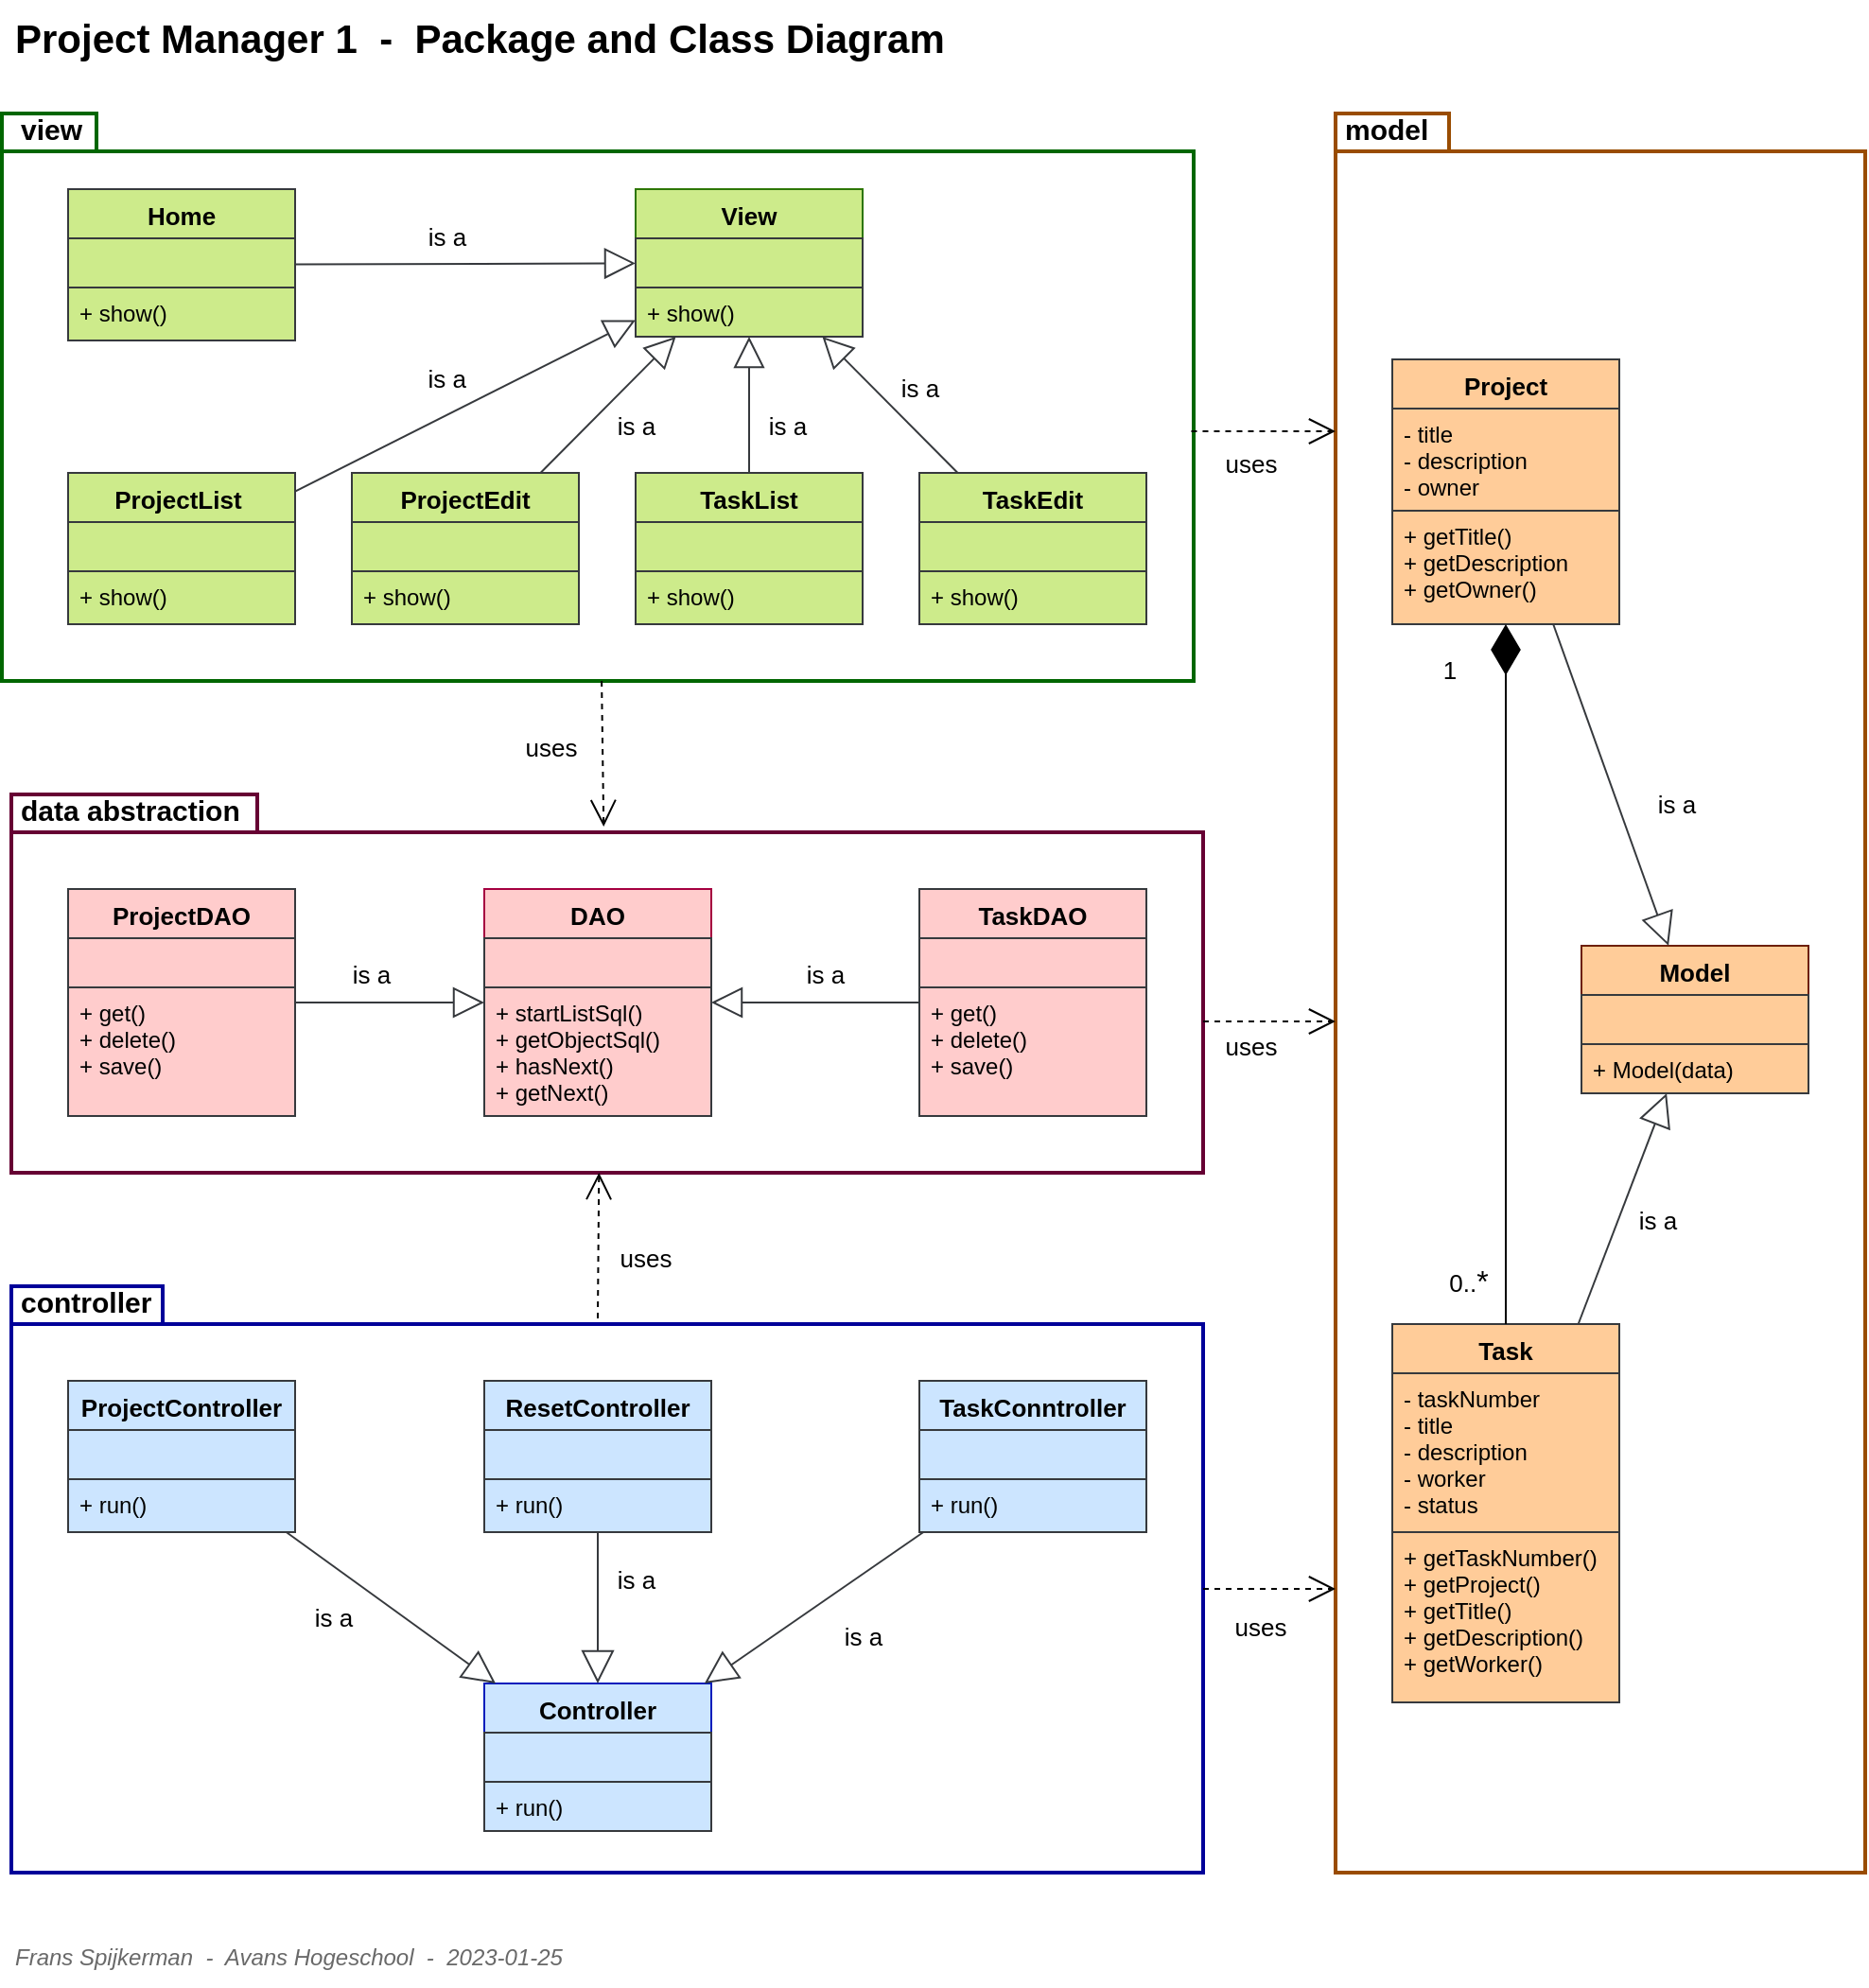 <mxfile version="20.8.10" type="device"><diagram id="C5RBs43oDa-KdzZeNtuy" name="Page-1"><mxGraphModel dx="2538" dy="3720" grid="1" gridSize="10" guides="1" tooltips="1" connect="1" arrows="1" fold="1" page="1" pageScale="1" pageWidth="1120" pageHeight="1450" math="0" shadow="0"><root><mxCell id="WIyWlLk6GJQsqaUBKTNV-0"/><mxCell id="WIyWlLk6GJQsqaUBKTNV-1" parent="WIyWlLk6GJQsqaUBKTNV-0"/><mxCell id="bZ6SmDlan108wGOM-JAQ-6" value="" style="shape=folder;fontStyle=1;spacingTop=10;tabWidth=60;tabHeight=20;tabPosition=left;html=1;strokeWidth=2;strokeColor=#994C00;" parent="WIyWlLk6GJQsqaUBKTNV-1" vertex="1"><mxGeometry x="-350" y="-2820" width="280" height="930" as="geometry"/></mxCell><mxCell id="bZ6SmDlan108wGOM-JAQ-4" value="" style="shape=folder;fontStyle=1;spacingTop=10;tabWidth=80;tabHeight=20;tabPosition=left;html=1;strokeWidth=2;strokeColor=#000099;" parent="WIyWlLk6GJQsqaUBKTNV-1" vertex="1"><mxGeometry x="-1050" y="-2200" width="630" height="310" as="geometry"/></mxCell><mxCell id="bZ6SmDlan108wGOM-JAQ-2" value="package" style="shape=folder;fontStyle=1;spacingTop=10;tabWidth=130;tabHeight=20;tabPosition=left;html=1;strokeWidth=2;strokeColor=#660033;" parent="WIyWlLk6GJQsqaUBKTNV-1" vertex="1"><mxGeometry x="-1050" y="-2460" width="630" height="200" as="geometry"/></mxCell><mxCell id="bZ6SmDlan108wGOM-JAQ-1" value="" style="shape=folder;fontStyle=1;spacingTop=10;tabWidth=50;tabHeight=20;tabPosition=left;html=1;strokeWidth=2;strokeColor=#006600;" parent="WIyWlLk6GJQsqaUBKTNV-1" vertex="1"><mxGeometry x="-1055" y="-2820" width="630" height="300" as="geometry"/></mxCell><mxCell id="E7oqF2Y1Bg3r5n-uWhPA-0" value="View" style="swimlane;fontStyle=1;align=center;verticalAlign=top;childLayout=stackLayout;horizontal=1;startSize=26;horizontalStack=0;resizeParent=1;resizeLast=0;collapsible=1;marginBottom=0;rounded=0;shadow=0;strokeWidth=1;fillColor=#CDEB8B;strokeColor=#2D7600;fontSize=13;fontColor=#000000;" parent="WIyWlLk6GJQsqaUBKTNV-1" vertex="1"><mxGeometry x="-720" y="-2780" width="120" height="78" as="geometry"><mxRectangle x="230" y="140" width="160" height="26" as="alternateBounds"/></mxGeometry></mxCell><mxCell id="E7oqF2Y1Bg3r5n-uWhPA-1" value="" style="text;align=left;verticalAlign=top;spacingLeft=4;spacingRight=4;overflow=hidden;rotatable=0;points=[[0,0.5],[1,0.5]];portConstraint=eastwest;fillColor=#cdeb8b;strokeColor=#36393d;" parent="E7oqF2Y1Bg3r5n-uWhPA-0" vertex="1"><mxGeometry y="26" width="120" height="26" as="geometry"/></mxCell><mxCell id="E7oqF2Y1Bg3r5n-uWhPA-77" value="+ show()" style="text;align=left;verticalAlign=top;spacingLeft=4;spacingRight=4;overflow=hidden;rotatable=0;points=[[0,0.5],[1,0.5]];portConstraint=eastwest;fillColor=#cdeb8b;strokeColor=#36393d;" parent="E7oqF2Y1Bg3r5n-uWhPA-0" vertex="1"><mxGeometry y="52" width="120" height="26" as="geometry"/></mxCell><mxCell id="E7oqF2Y1Bg3r5n-uWhPA-3" value="" style="endArrow=block;endSize=14;endFill=0;shadow=0;strokeWidth=1;rounded=0;elbow=vertical;fillColor=#cdeb8b;strokeColor=#36393d;" parent="WIyWlLk6GJQsqaUBKTNV-1" source="E7oqF2Y1Bg3r5n-uWhPA-91" target="E7oqF2Y1Bg3r5n-uWhPA-0" edge="1"><mxGeometry width="160" relative="1" as="geometry"><mxPoint x="-870" y="-2590" as="sourcePoint"/><mxPoint x="-970" y="-2679" as="targetPoint"/></mxGeometry></mxCell><mxCell id="E7oqF2Y1Bg3r5n-uWhPA-19" value="is a" style="endArrow=block;endSize=14;endFill=0;shadow=0;strokeWidth=1;rounded=0;elbow=vertical;fillColor=#cdeb8b;strokeColor=#36393d;fontSize=13;" parent="WIyWlLk6GJQsqaUBKTNV-1" source="E7oqF2Y1Bg3r5n-uWhPA-85" target="E7oqF2Y1Bg3r5n-uWhPA-0" edge="1"><mxGeometry x="-0.024" y="17" width="160" relative="1" as="geometry"><mxPoint x="-980" y="-2280" as="sourcePoint"/><mxPoint x="-1110" y="-2420" as="targetPoint"/><mxPoint y="-1" as="offset"/></mxGeometry></mxCell><mxCell id="E7oqF2Y1Bg3r5n-uWhPA-20" value="" style="endArrow=block;endSize=14;endFill=0;shadow=0;strokeWidth=1;rounded=0;elbow=vertical;fillColor=#cdeb8b;strokeColor=#36393d;" parent="WIyWlLk6GJQsqaUBKTNV-1" source="E7oqF2Y1Bg3r5n-uWhPA-82" target="E7oqF2Y1Bg3r5n-uWhPA-0" edge="1"><mxGeometry width="160" relative="1" as="geometry"><mxPoint x="-840" y="-2320" as="sourcePoint"/><mxPoint x="-970" y="-2460" as="targetPoint"/></mxGeometry></mxCell><mxCell id="E7oqF2Y1Bg3r5n-uWhPA-21" value="" style="endArrow=block;endSize=14;endFill=0;shadow=0;strokeWidth=1;rounded=0;elbow=vertical;fillColor=#cdeb8b;strokeColor=#36393d;" parent="WIyWlLk6GJQsqaUBKTNV-1" source="E7oqF2Y1Bg3r5n-uWhPA-94" target="E7oqF2Y1Bg3r5n-uWhPA-0" edge="1"><mxGeometry width="160" relative="1" as="geometry"><mxPoint x="-620" y="-2310" as="sourcePoint"/><mxPoint x="-750" y="-2450" as="targetPoint"/></mxGeometry></mxCell><mxCell id="E7oqF2Y1Bg3r5n-uWhPA-22" value="" style="endArrow=block;endSize=14;endFill=0;shadow=0;strokeWidth=1;rounded=0;elbow=vertical;fillColor=#cdeb8b;strokeColor=#36393d;" parent="WIyWlLk6GJQsqaUBKTNV-1" source="E7oqF2Y1Bg3r5n-uWhPA-97" target="E7oqF2Y1Bg3r5n-uWhPA-0" edge="1"><mxGeometry width="160" relative="1" as="geometry"><mxPoint x="-510" y="-2720" as="sourcePoint"/><mxPoint x="-640" y="-2860" as="targetPoint"/></mxGeometry></mxCell><mxCell id="E7oqF2Y1Bg3r5n-uWhPA-82" value="Home" style="swimlane;fontStyle=1;align=center;verticalAlign=top;childLayout=stackLayout;horizontal=1;startSize=26;horizontalStack=0;resizeParent=1;resizeLast=0;collapsible=1;marginBottom=0;rounded=0;shadow=0;strokeWidth=1;fillColor=#cdeb8b;strokeColor=#36393d;fontSize=13;" parent="WIyWlLk6GJQsqaUBKTNV-1" vertex="1"><mxGeometry x="-1020" y="-2780" width="120" height="80" as="geometry"><mxRectangle x="230" y="140" width="160" height="26" as="alternateBounds"/></mxGeometry></mxCell><mxCell id="E7oqF2Y1Bg3r5n-uWhPA-83" value=" " style="text;align=left;verticalAlign=top;spacingLeft=4;spacingRight=4;overflow=hidden;rotatable=0;points=[[0,0.5],[1,0.5]];portConstraint=eastwest;fillColor=#cdeb8b;strokeColor=#36393d;" parent="E7oqF2Y1Bg3r5n-uWhPA-82" vertex="1"><mxGeometry y="26" width="120" height="26" as="geometry"/></mxCell><mxCell id="E7oqF2Y1Bg3r5n-uWhPA-84" value="+ show()" style="text;align=left;verticalAlign=top;spacingLeft=4;spacingRight=4;overflow=hidden;rotatable=0;points=[[0,0.5],[1,0.5]];portConstraint=eastwest;fillColor=#cdeb8b;strokeColor=#36393d;" parent="E7oqF2Y1Bg3r5n-uWhPA-82" vertex="1"><mxGeometry y="52" width="120" height="28" as="geometry"/></mxCell><mxCell id="E7oqF2Y1Bg3r5n-uWhPA-85" value="ProjectList " style="swimlane;fontStyle=1;align=center;verticalAlign=top;childLayout=stackLayout;horizontal=1;startSize=26;horizontalStack=0;resizeParent=1;resizeLast=0;collapsible=1;marginBottom=0;rounded=0;shadow=0;strokeWidth=1;fillColor=#cdeb8b;strokeColor=#36393d;fontSize=13;" parent="WIyWlLk6GJQsqaUBKTNV-1" vertex="1"><mxGeometry x="-1020" y="-2630" width="120" height="80" as="geometry"><mxRectangle x="230" y="140" width="160" height="26" as="alternateBounds"/></mxGeometry></mxCell><mxCell id="E7oqF2Y1Bg3r5n-uWhPA-86" value=" " style="text;align=left;verticalAlign=top;spacingLeft=4;spacingRight=4;overflow=hidden;rotatable=0;points=[[0,0.5],[1,0.5]];portConstraint=eastwest;fillColor=#cdeb8b;strokeColor=#36393d;" parent="E7oqF2Y1Bg3r5n-uWhPA-85" vertex="1"><mxGeometry y="26" width="120" height="26" as="geometry"/></mxCell><mxCell id="E7oqF2Y1Bg3r5n-uWhPA-87" value="+ show()" style="text;align=left;verticalAlign=top;spacingLeft=4;spacingRight=4;overflow=hidden;rotatable=0;points=[[0,0.5],[1,0.5]];portConstraint=eastwest;fillColor=#cdeb8b;strokeColor=#36393d;" parent="E7oqF2Y1Bg3r5n-uWhPA-85" vertex="1"><mxGeometry y="52" width="120" height="28" as="geometry"/></mxCell><mxCell id="E7oqF2Y1Bg3r5n-uWhPA-91" value="ProjectEdit" style="swimlane;fontStyle=1;align=center;verticalAlign=top;childLayout=stackLayout;horizontal=1;startSize=26;horizontalStack=0;resizeParent=1;resizeLast=0;collapsible=1;marginBottom=0;rounded=0;shadow=0;strokeWidth=1;fillColor=#cdeb8b;strokeColor=#36393d;fontSize=13;" parent="WIyWlLk6GJQsqaUBKTNV-1" vertex="1"><mxGeometry x="-870" y="-2630" width="120" height="80" as="geometry"><mxRectangle x="230" y="140" width="160" height="26" as="alternateBounds"/></mxGeometry></mxCell><mxCell id="E7oqF2Y1Bg3r5n-uWhPA-92" value=" " style="text;align=left;verticalAlign=top;spacingLeft=4;spacingRight=4;overflow=hidden;rotatable=0;points=[[0,0.5],[1,0.5]];portConstraint=eastwest;fillColor=#cdeb8b;strokeColor=#36393d;" parent="E7oqF2Y1Bg3r5n-uWhPA-91" vertex="1"><mxGeometry y="26" width="120" height="26" as="geometry"/></mxCell><mxCell id="E7oqF2Y1Bg3r5n-uWhPA-93" value="+ show()" style="text;align=left;verticalAlign=top;spacingLeft=4;spacingRight=4;overflow=hidden;rotatable=0;points=[[0,0.5],[1,0.5]];portConstraint=eastwest;fillColor=#cdeb8b;strokeColor=#36393d;" parent="E7oqF2Y1Bg3r5n-uWhPA-91" vertex="1"><mxGeometry y="52" width="120" height="28" as="geometry"/></mxCell><mxCell id="E7oqF2Y1Bg3r5n-uWhPA-94" value="TaskList" style="swimlane;fontStyle=1;align=center;verticalAlign=top;childLayout=stackLayout;horizontal=1;startSize=26;horizontalStack=0;resizeParent=1;resizeLast=0;collapsible=1;marginBottom=0;rounded=0;shadow=0;strokeWidth=1;fillColor=#cdeb8b;strokeColor=#36393d;fontSize=13;" parent="WIyWlLk6GJQsqaUBKTNV-1" vertex="1"><mxGeometry x="-720" y="-2630" width="120" height="80" as="geometry"><mxRectangle x="230" y="140" width="160" height="26" as="alternateBounds"/></mxGeometry></mxCell><mxCell id="E7oqF2Y1Bg3r5n-uWhPA-95" value=" " style="text;align=left;verticalAlign=top;spacingLeft=4;spacingRight=4;overflow=hidden;rotatable=0;points=[[0,0.5],[1,0.5]];portConstraint=eastwest;fillColor=#cdeb8b;strokeColor=#36393d;" parent="E7oqF2Y1Bg3r5n-uWhPA-94" vertex="1"><mxGeometry y="26" width="120" height="26" as="geometry"/></mxCell><mxCell id="E7oqF2Y1Bg3r5n-uWhPA-96" value="+ show()" style="text;align=left;verticalAlign=top;spacingLeft=4;spacingRight=4;overflow=hidden;rotatable=0;points=[[0,0.5],[1,0.5]];portConstraint=eastwest;fillColor=#cdeb8b;strokeColor=#36393d;" parent="E7oqF2Y1Bg3r5n-uWhPA-94" vertex="1"><mxGeometry y="52" width="120" height="28" as="geometry"/></mxCell><mxCell id="E7oqF2Y1Bg3r5n-uWhPA-97" value="TaskEdit" style="swimlane;fontStyle=1;align=center;verticalAlign=top;childLayout=stackLayout;horizontal=1;startSize=26;horizontalStack=0;resizeParent=1;resizeLast=0;collapsible=1;marginBottom=0;rounded=0;shadow=0;strokeWidth=1;fillColor=#cdeb8b;strokeColor=#36393d;fontSize=13;" parent="WIyWlLk6GJQsqaUBKTNV-1" vertex="1"><mxGeometry x="-570" y="-2630" width="120" height="80" as="geometry"><mxRectangle x="230" y="140" width="160" height="26" as="alternateBounds"/></mxGeometry></mxCell><mxCell id="E7oqF2Y1Bg3r5n-uWhPA-98" value=" " style="text;align=left;verticalAlign=top;spacingLeft=4;spacingRight=4;overflow=hidden;rotatable=0;points=[[0,0.5],[1,0.5]];portConstraint=eastwest;fillColor=#cdeb8b;strokeColor=#36393d;" parent="E7oqF2Y1Bg3r5n-uWhPA-97" vertex="1"><mxGeometry y="26" width="120" height="26" as="geometry"/></mxCell><mxCell id="E7oqF2Y1Bg3r5n-uWhPA-99" value="+ show()" style="text;align=left;verticalAlign=top;spacingLeft=4;spacingRight=4;overflow=hidden;rotatable=0;points=[[0,0.5],[1,0.5]];portConstraint=eastwest;fillColor=#cdeb8b;strokeColor=#36393d;" parent="E7oqF2Y1Bg3r5n-uWhPA-97" vertex="1"><mxGeometry y="52" width="120" height="28" as="geometry"/></mxCell><mxCell id="E7oqF2Y1Bg3r5n-uWhPA-103" value="" style="endArrow=block;endSize=14;endFill=0;shadow=0;strokeWidth=1;rounded=0;elbow=vertical;fillColor=#ffcccc;strokeColor=#36393d;" parent="WIyWlLk6GJQsqaUBKTNV-1" source="E7oqF2Y1Bg3r5n-uWhPA-105" target="E7oqF2Y1Bg3r5n-uWhPA-100" edge="1"><mxGeometry width="160" relative="1" as="geometry"><mxPoint x="-870" y="-2170" as="sourcePoint"/><mxPoint x="-970" y="-2259" as="targetPoint"/></mxGeometry></mxCell><mxCell id="E7oqF2Y1Bg3r5n-uWhPA-104" value="" style="endArrow=block;endSize=14;endFill=0;shadow=0;strokeWidth=1;rounded=0;elbow=vertical;fillColor=#ffcccc;strokeColor=#36393d;" parent="WIyWlLk6GJQsqaUBKTNV-1" source="E7oqF2Y1Bg3r5n-uWhPA-108" target="E7oqF2Y1Bg3r5n-uWhPA-100" edge="1"><mxGeometry width="160" relative="1" as="geometry"><mxPoint x="-620" y="-1890" as="sourcePoint"/><mxPoint x="-750" y="-2030" as="targetPoint"/></mxGeometry></mxCell><mxCell id="E7oqF2Y1Bg3r5n-uWhPA-105" value="ProjectDAO" style="swimlane;fontStyle=1;align=center;verticalAlign=top;childLayout=stackLayout;horizontal=1;startSize=26;horizontalStack=0;resizeParent=1;resizeLast=0;collapsible=1;marginBottom=0;rounded=0;shadow=0;strokeWidth=1;fillColor=#ffcccc;strokeColor=#36393d;fontSize=13;" parent="WIyWlLk6GJQsqaUBKTNV-1" vertex="1"><mxGeometry x="-1020" y="-2410" width="120" height="120" as="geometry"><mxRectangle x="230" y="140" width="160" height="26" as="alternateBounds"/></mxGeometry></mxCell><mxCell id="E7oqF2Y1Bg3r5n-uWhPA-106" value=" " style="text;align=left;verticalAlign=top;spacingLeft=4;spacingRight=4;overflow=hidden;rotatable=0;points=[[0,0.5],[1,0.5]];portConstraint=eastwest;fillColor=#ffcccc;strokeColor=#36393d;" parent="E7oqF2Y1Bg3r5n-uWhPA-105" vertex="1"><mxGeometry y="26" width="120" height="26" as="geometry"/></mxCell><mxCell id="E7oqF2Y1Bg3r5n-uWhPA-107" value="+ get()&#10;+ delete()&#10;+ save()" style="text;align=left;verticalAlign=top;spacingLeft=4;spacingRight=4;overflow=hidden;rotatable=0;points=[[0,0.5],[1,0.5]];portConstraint=eastwest;fillColor=#ffcccc;strokeColor=#36393d;" parent="E7oqF2Y1Bg3r5n-uWhPA-105" vertex="1"><mxGeometry y="52" width="120" height="68" as="geometry"/></mxCell><mxCell id="E7oqF2Y1Bg3r5n-uWhPA-108" value="TaskDAO" style="swimlane;fontStyle=1;align=center;verticalAlign=top;childLayout=stackLayout;horizontal=1;startSize=26;horizontalStack=0;resizeParent=1;resizeLast=0;collapsible=1;marginBottom=0;rounded=0;shadow=0;strokeWidth=1;fillColor=#ffcccc;strokeColor=#36393d;fontSize=13;" parent="WIyWlLk6GJQsqaUBKTNV-1" vertex="1"><mxGeometry x="-570" y="-2410" width="120" height="120" as="geometry"><mxRectangle x="230" y="140" width="160" height="26" as="alternateBounds"/></mxGeometry></mxCell><mxCell id="E7oqF2Y1Bg3r5n-uWhPA-109" value=" " style="text;align=left;verticalAlign=top;spacingLeft=4;spacingRight=4;overflow=hidden;rotatable=0;points=[[0,0.5],[1,0.5]];portConstraint=eastwest;fillColor=#ffcccc;strokeColor=#36393d;" parent="E7oqF2Y1Bg3r5n-uWhPA-108" vertex="1"><mxGeometry y="26" width="120" height="26" as="geometry"/></mxCell><mxCell id="E7oqF2Y1Bg3r5n-uWhPA-110" value="+ get()&#10;+ delete()&#10;+ save()" style="text;align=left;verticalAlign=top;spacingLeft=4;spacingRight=4;overflow=hidden;rotatable=0;points=[[0,0.5],[1,0.5]];portConstraint=eastwest;fillColor=#ffcccc;strokeColor=#36393d;" parent="E7oqF2Y1Bg3r5n-uWhPA-108" vertex="1"><mxGeometry y="52" width="120" height="68" as="geometry"/></mxCell><mxCell id="E7oqF2Y1Bg3r5n-uWhPA-111" value="Model" style="swimlane;fontStyle=1;align=center;verticalAlign=top;childLayout=stackLayout;horizontal=1;startSize=26;horizontalStack=0;resizeParent=1;resizeLast=0;collapsible=1;marginBottom=0;rounded=0;shadow=0;strokeWidth=1;fillColor=#FFCC99;strokeColor=#6D1F00;fontSize=13;fontColor=#000000;" parent="WIyWlLk6GJQsqaUBKTNV-1" vertex="1"><mxGeometry x="-220" y="-2380" width="120" height="78" as="geometry"><mxRectangle x="230" y="140" width="160" height="26" as="alternateBounds"/></mxGeometry></mxCell><mxCell id="E7oqF2Y1Bg3r5n-uWhPA-112" value=" " style="text;align=left;verticalAlign=top;spacingLeft=4;spacingRight=4;overflow=hidden;rotatable=0;points=[[0,0.5],[1,0.5]];portConstraint=eastwest;fillColor=#ffcc99;strokeColor=#36393d;strokeWidth=1;" parent="E7oqF2Y1Bg3r5n-uWhPA-111" vertex="1"><mxGeometry y="26" width="120" height="26" as="geometry"/></mxCell><mxCell id="E7oqF2Y1Bg3r5n-uWhPA-113" value="+ Model(data)" style="text;align=left;verticalAlign=top;spacingLeft=4;spacingRight=4;overflow=hidden;rotatable=0;points=[[0,0.5],[1,0.5]];portConstraint=eastwest;fillColor=#ffcc99;strokeColor=#36393d;strokeWidth=1;" parent="E7oqF2Y1Bg3r5n-uWhPA-111" vertex="1"><mxGeometry y="52" width="120" height="26" as="geometry"/></mxCell><mxCell id="E7oqF2Y1Bg3r5n-uWhPA-114" value="" style="endArrow=block;endSize=15;endFill=0;shadow=0;strokeWidth=1;rounded=0;elbow=vertical;fillColor=#ffcc99;strokeColor=#36393d;" parent="WIyWlLk6GJQsqaUBKTNV-1" source="E7oqF2Y1Bg3r5n-uWhPA-116" target="E7oqF2Y1Bg3r5n-uWhPA-111" edge="1"><mxGeometry width="160" relative="1" as="geometry"><mxPoint x="-260" y="-2190" as="sourcePoint"/><mxPoint x="-360" y="-2279" as="targetPoint"/></mxGeometry></mxCell><mxCell id="E7oqF2Y1Bg3r5n-uWhPA-115" value="" style="endArrow=block;endSize=15;endFill=0;shadow=0;strokeWidth=1;rounded=0;elbow=vertical;fillColor=#ffcc99;strokeColor=#36393d;" parent="WIyWlLk6GJQsqaUBKTNV-1" source="E7oqF2Y1Bg3r5n-uWhPA-119" target="E7oqF2Y1Bg3r5n-uWhPA-111" edge="1"><mxGeometry width="160" relative="1" as="geometry"><mxPoint x="-10" y="-1910" as="sourcePoint"/><mxPoint x="-140" y="-2050" as="targetPoint"/></mxGeometry></mxCell><mxCell id="E7oqF2Y1Bg3r5n-uWhPA-116" value="Project" style="swimlane;fontStyle=1;align=center;verticalAlign=top;childLayout=stackLayout;horizontal=1;startSize=26;horizontalStack=0;resizeParent=1;resizeLast=0;collapsible=1;marginBottom=0;rounded=0;shadow=0;strokeWidth=1;fillColor=#ffcc99;strokeColor=#36393d;fontSize=13;" parent="WIyWlLk6GJQsqaUBKTNV-1" vertex="1"><mxGeometry x="-320" y="-2690" width="120" height="140" as="geometry"><mxRectangle x="230" y="140" width="160" height="26" as="alternateBounds"/></mxGeometry></mxCell><mxCell id="E7oqF2Y1Bg3r5n-uWhPA-117" value="- title&#10;- description&#10;- owner" style="text;align=left;verticalAlign=top;spacingLeft=4;spacingRight=4;overflow=hidden;rotatable=0;points=[[0,0.5],[1,0.5]];portConstraint=eastwest;fillColor=#ffcc99;strokeColor=#36393d;strokeWidth=1;" parent="E7oqF2Y1Bg3r5n-uWhPA-116" vertex="1"><mxGeometry y="26" width="120" height="54" as="geometry"/></mxCell><mxCell id="E7oqF2Y1Bg3r5n-uWhPA-118" value="+ getTitle()&#10;+ getDescription&#10;+ getOwner()" style="text;align=left;verticalAlign=top;spacingLeft=4;spacingRight=4;overflow=hidden;rotatable=0;points=[[0,0.5],[1,0.5]];portConstraint=eastwest;fillColor=#ffcc99;strokeColor=#36393d;strokeWidth=1;" parent="E7oqF2Y1Bg3r5n-uWhPA-116" vertex="1"><mxGeometry y="80" width="120" height="60" as="geometry"/></mxCell><mxCell id="E7oqF2Y1Bg3r5n-uWhPA-119" value="Task" style="swimlane;fontStyle=1;align=center;verticalAlign=top;childLayout=stackLayout;horizontal=1;startSize=26;horizontalStack=0;resizeParent=1;resizeLast=0;collapsible=1;marginBottom=0;rounded=0;shadow=0;strokeWidth=1;fillColor=#ffcc99;strokeColor=#36393d;fontSize=13;" parent="WIyWlLk6GJQsqaUBKTNV-1" vertex="1"><mxGeometry x="-320" y="-2180" width="120" height="200" as="geometry"><mxRectangle x="230" y="140" width="160" height="26" as="alternateBounds"/></mxGeometry></mxCell><mxCell id="E7oqF2Y1Bg3r5n-uWhPA-120" value="- taskNumber&#10;- title&#10;- description&#10;- worker&#10;- status" style="text;align=left;verticalAlign=top;spacingLeft=4;spacingRight=4;overflow=hidden;rotatable=0;points=[[0,0.5],[1,0.5]];portConstraint=eastwest;fillColor=#ffcc99;strokeColor=#36393d;strokeWidth=1;" parent="E7oqF2Y1Bg3r5n-uWhPA-119" vertex="1"><mxGeometry y="26" width="120" height="84" as="geometry"/></mxCell><mxCell id="E7oqF2Y1Bg3r5n-uWhPA-121" value="+ getTaskNumber()&#10;+ getProject()&#10;+ getTitle()&#10;+ getDescription()&#10;+ getWorker()&#10;" style="text;align=left;verticalAlign=top;spacingLeft=4;spacingRight=4;overflow=hidden;rotatable=0;points=[[0,0.5],[1,0.5]];portConstraint=eastwest;fillColor=#ffcc99;strokeColor=#36393d;strokeWidth=1;" parent="E7oqF2Y1Bg3r5n-uWhPA-119" vertex="1"><mxGeometry y="110" width="120" height="90" as="geometry"/></mxCell><mxCell id="E7oqF2Y1Bg3r5n-uWhPA-122" value="Controller" style="swimlane;fontStyle=1;align=center;verticalAlign=top;childLayout=stackLayout;horizontal=1;startSize=26;horizontalStack=0;resizeParent=1;resizeLast=0;collapsible=1;marginBottom=0;rounded=0;shadow=0;strokeWidth=1;fillColor=#CCE5FF;strokeColor=#001DBC;fontSize=13;fontColor=#000000;" parent="WIyWlLk6GJQsqaUBKTNV-1" vertex="1"><mxGeometry x="-800" y="-1990" width="120" height="78" as="geometry"><mxRectangle x="230" y="140" width="160" height="26" as="alternateBounds"/></mxGeometry></mxCell><mxCell id="E7oqF2Y1Bg3r5n-uWhPA-123" value=" " style="text;align=left;verticalAlign=top;spacingLeft=4;spacingRight=4;overflow=hidden;rotatable=0;points=[[0,0.5],[1,0.5]];portConstraint=eastwest;fillColor=#cce5ff;strokeColor=#36393d;" parent="E7oqF2Y1Bg3r5n-uWhPA-122" vertex="1"><mxGeometry y="26" width="120" height="26" as="geometry"/></mxCell><mxCell id="E7oqF2Y1Bg3r5n-uWhPA-124" value="+ run()" style="text;align=left;verticalAlign=top;spacingLeft=4;spacingRight=4;overflow=hidden;rotatable=0;points=[[0,0.5],[1,0.5]];portConstraint=eastwest;fillColor=#cce5ff;strokeColor=#36393d;" parent="E7oqF2Y1Bg3r5n-uWhPA-122" vertex="1"><mxGeometry y="52" width="120" height="26" as="geometry"/></mxCell><mxCell id="E7oqF2Y1Bg3r5n-uWhPA-125" value="" style="endArrow=block;endSize=15;endFill=0;shadow=0;strokeWidth=1;rounded=0;elbow=vertical;fillColor=#cce5ff;strokeColor=#36393d;" parent="WIyWlLk6GJQsqaUBKTNV-1" source="E7oqF2Y1Bg3r5n-uWhPA-134" target="E7oqF2Y1Bg3r5n-uWhPA-122" edge="1"><mxGeometry width="160" relative="1" as="geometry"><mxPoint x="-900" y="-2050" as="sourcePoint"/><mxPoint x="-1000" y="-2139" as="targetPoint"/></mxGeometry></mxCell><mxCell id="E7oqF2Y1Bg3r5n-uWhPA-126" value="" style="endArrow=block;endSize=15;endFill=0;shadow=0;strokeWidth=1;rounded=0;elbow=vertical;fillColor=#cce5ff;strokeColor=#36393d;" parent="WIyWlLk6GJQsqaUBKTNV-1" source="E7oqF2Y1Bg3r5n-uWhPA-131" target="E7oqF2Y1Bg3r5n-uWhPA-122" edge="1"><mxGeometry width="160" relative="1" as="geometry"><mxPoint x="-1010" y="-1740" as="sourcePoint"/><mxPoint x="-1140" y="-1880" as="targetPoint"/></mxGeometry></mxCell><mxCell id="E7oqF2Y1Bg3r5n-uWhPA-127" value="" style="endArrow=block;endSize=15;endFill=0;shadow=0;strokeWidth=1;rounded=0;elbow=vertical;fillColor=#cce5ff;strokeColor=#36393d;" parent="WIyWlLk6GJQsqaUBKTNV-1" source="E7oqF2Y1Bg3r5n-uWhPA-128" target="E7oqF2Y1Bg3r5n-uWhPA-122" edge="1"><mxGeometry width="160" relative="1" as="geometry"><mxPoint x="-870" y="-1780" as="sourcePoint"/><mxPoint x="-1000" y="-1920" as="targetPoint"/></mxGeometry></mxCell><mxCell id="E7oqF2Y1Bg3r5n-uWhPA-128" value="ResetController" style="swimlane;fontStyle=1;align=center;verticalAlign=top;childLayout=stackLayout;horizontal=1;startSize=26;horizontalStack=0;resizeParent=1;resizeLast=0;collapsible=1;marginBottom=0;rounded=0;shadow=0;strokeWidth=1;fillColor=#cce5ff;strokeColor=#36393d;fontSize=13;" parent="WIyWlLk6GJQsqaUBKTNV-1" vertex="1"><mxGeometry x="-800" y="-2150" width="120" height="80" as="geometry"><mxRectangle x="230" y="140" width="160" height="26" as="alternateBounds"/></mxGeometry></mxCell><mxCell id="E7oqF2Y1Bg3r5n-uWhPA-129" value=" " style="text;align=left;verticalAlign=top;spacingLeft=4;spacingRight=4;overflow=hidden;rotatable=0;points=[[0,0.5],[1,0.5]];portConstraint=eastwest;fillColor=#cce5ff;strokeColor=#36393d;" parent="E7oqF2Y1Bg3r5n-uWhPA-128" vertex="1"><mxGeometry y="26" width="120" height="26" as="geometry"/></mxCell><mxCell id="E7oqF2Y1Bg3r5n-uWhPA-130" value="+ run()" style="text;align=left;verticalAlign=top;spacingLeft=4;spacingRight=4;overflow=hidden;rotatable=0;points=[[0,0.5],[1,0.5]];portConstraint=eastwest;fillColor=#cce5ff;strokeColor=#36393d;" parent="E7oqF2Y1Bg3r5n-uWhPA-128" vertex="1"><mxGeometry y="52" width="120" height="28" as="geometry"/></mxCell><mxCell id="E7oqF2Y1Bg3r5n-uWhPA-131" value="ProjectController" style="swimlane;fontStyle=1;align=center;verticalAlign=top;childLayout=stackLayout;horizontal=1;startSize=26;horizontalStack=0;resizeParent=1;resizeLast=0;collapsible=1;marginBottom=0;rounded=0;shadow=0;strokeWidth=1;fillColor=#cce5ff;strokeColor=#36393d;fontSize=13;" parent="WIyWlLk6GJQsqaUBKTNV-1" vertex="1"><mxGeometry x="-1020" y="-2150" width="120" height="80" as="geometry"><mxRectangle x="230" y="140" width="160" height="26" as="alternateBounds"/></mxGeometry></mxCell><mxCell id="E7oqF2Y1Bg3r5n-uWhPA-132" value=" " style="text;align=left;verticalAlign=top;spacingLeft=4;spacingRight=4;overflow=hidden;rotatable=0;points=[[0,0.5],[1,0.5]];portConstraint=eastwest;fillColor=#cce5ff;strokeColor=#36393d;" parent="E7oqF2Y1Bg3r5n-uWhPA-131" vertex="1"><mxGeometry y="26" width="120" height="26" as="geometry"/></mxCell><mxCell id="E7oqF2Y1Bg3r5n-uWhPA-133" value="+ run()" style="text;align=left;verticalAlign=top;spacingLeft=4;spacingRight=4;overflow=hidden;rotatable=0;points=[[0,0.5],[1,0.5]];portConstraint=eastwest;fillColor=#cce5ff;strokeColor=#36393d;" parent="E7oqF2Y1Bg3r5n-uWhPA-131" vertex="1"><mxGeometry y="52" width="120" height="28" as="geometry"/></mxCell><mxCell id="E7oqF2Y1Bg3r5n-uWhPA-134" value="TaskConntroller" style="swimlane;fontStyle=1;align=center;verticalAlign=top;childLayout=stackLayout;horizontal=1;startSize=26;horizontalStack=0;resizeParent=1;resizeLast=0;collapsible=1;marginBottom=0;rounded=0;shadow=0;strokeWidth=1;fillColor=#cce5ff;strokeColor=#36393d;fontSize=13;" parent="WIyWlLk6GJQsqaUBKTNV-1" vertex="1"><mxGeometry x="-570" y="-2150" width="120" height="80" as="geometry"><mxRectangle x="230" y="140" width="160" height="26" as="alternateBounds"/></mxGeometry></mxCell><mxCell id="E7oqF2Y1Bg3r5n-uWhPA-135" value=" " style="text;align=left;verticalAlign=top;spacingLeft=4;spacingRight=4;overflow=hidden;rotatable=0;points=[[0,0.5],[1,0.5]];portConstraint=eastwest;fillColor=#cce5ff;strokeColor=#36393d;" parent="E7oqF2Y1Bg3r5n-uWhPA-134" vertex="1"><mxGeometry y="26" width="120" height="26" as="geometry"/></mxCell><mxCell id="E7oqF2Y1Bg3r5n-uWhPA-136" value="+ run()" style="text;align=left;verticalAlign=top;spacingLeft=4;spacingRight=4;overflow=hidden;rotatable=0;points=[[0,0.5],[1,0.5]];portConstraint=eastwest;fillColor=#cce5ff;strokeColor=#36393d;" parent="E7oqF2Y1Bg3r5n-uWhPA-134" vertex="1"><mxGeometry y="52" width="120" height="28" as="geometry"/></mxCell><mxCell id="E7oqF2Y1Bg3r5n-uWhPA-149" value="" style="endArrow=diamondThin;endFill=1;endSize=24;html=1;rounded=0;strokeWidth=1;fontSize=13;" parent="WIyWlLk6GJQsqaUBKTNV-1" source="E7oqF2Y1Bg3r5n-uWhPA-119" target="E7oqF2Y1Bg3r5n-uWhPA-118" edge="1"><mxGeometry width="160" relative="1" as="geometry"><mxPoint x="-250" y="-2030" as="sourcePoint"/><mxPoint x="-90" y="-2030" as="targetPoint"/></mxGeometry></mxCell><mxCell id="yenj7vGyvHDB7Rq8rfGr-0" value="1" style="edgeLabel;html=1;align=center;verticalAlign=middle;resizable=0;points=[];fontSize=13;" parent="E7oqF2Y1Bg3r5n-uWhPA-149" vertex="1" connectable="0"><mxGeometry x="0.707" y="1" relative="1" as="geometry"><mxPoint x="-29" y="-30" as="offset"/></mxGeometry></mxCell><mxCell id="yenj7vGyvHDB7Rq8rfGr-1" value="0..&lt;font style=&quot;font-size: 16px;&quot;&gt;*&lt;/font&gt;" style="edgeLabel;html=1;align=center;verticalAlign=middle;resizable=0;points=[];fontSize=13;" parent="E7oqF2Y1Bg3r5n-uWhPA-149" vertex="1" connectable="0"><mxGeometry x="-0.806" relative="1" as="geometry"><mxPoint x="-20" y="13" as="offset"/></mxGeometry></mxCell><mxCell id="E7oqF2Y1Bg3r5n-uWhPA-153" value="Project Manager 1&amp;nbsp; -&amp;nbsp; Package and Class Diagram" style="text;html=1;align=left;verticalAlign=middle;resizable=0;points=[];autosize=1;strokeColor=none;fillColor=none;fontSize=21;fontStyle=1" parent="WIyWlLk6GJQsqaUBKTNV-1" vertex="1"><mxGeometry x="-1050" y="-2880" width="510" height="40" as="geometry"/></mxCell><mxCell id="E7oqF2Y1Bg3r5n-uWhPA-154" value="Frans Spijkerman&amp;nbsp; -&amp;nbsp; Avans Hogeschool&amp;nbsp; -&amp;nbsp; 2023-01-25" style="text;html=1;align=left;verticalAlign=middle;resizable=0;points=[];autosize=1;fontSize=12;fontStyle=2;labelBackgroundColor=none;fontColor=#696969;" parent="WIyWlLk6GJQsqaUBKTNV-1" vertex="1"><mxGeometry x="-1050" y="-1860" width="310" height="30" as="geometry"/></mxCell><mxCell id="xL1izJkVqLdVVamuMfSx-2" value="&lt;h1 style=&quot;font-size: 15px;&quot;&gt;view&lt;/h1&gt;" style="text;html=1;strokeColor=none;fillColor=none;spacing=5;spacingTop=-20;whiteSpace=wrap;overflow=hidden;rounded=0;fontSize=15;" parent="WIyWlLk6GJQsqaUBKTNV-1" vertex="1"><mxGeometry x="-1050" y="-2820" width="90" height="20" as="geometry"/></mxCell><mxCell id="xL1izJkVqLdVVamuMfSx-5" value="&lt;h1 style=&quot;font-size: 15px;&quot;&gt;data abstraction&lt;/h1&gt;" style="text;html=1;strokeColor=none;fillColor=none;spacing=5;spacingTop=-20;whiteSpace=wrap;overflow=hidden;rounded=0;fontSize=15;" parent="WIyWlLk6GJQsqaUBKTNV-1" vertex="1"><mxGeometry x="-1050" y="-2460" width="130" height="20" as="geometry"/></mxCell><mxCell id="xL1izJkVqLdVVamuMfSx-6" value="&lt;h1 style=&quot;font-size: 15px;&quot;&gt;controller&lt;/h1&gt;" style="text;html=1;strokeColor=none;fillColor=none;spacing=5;spacingTop=-20;whiteSpace=wrap;overflow=hidden;rounded=0;fontSize=15;" parent="WIyWlLk6GJQsqaUBKTNV-1" vertex="1"><mxGeometry x="-1050" y="-2200" width="90" height="20" as="geometry"/></mxCell><mxCell id="xL1izJkVqLdVVamuMfSx-7" value="" style="endArrow=open;endSize=12;dashed=1;html=1;rounded=0;fontSize=15;entryX=0.497;entryY=0.085;entryDx=0;entryDy=0;entryPerimeter=0;" parent="WIyWlLk6GJQsqaUBKTNV-1" source="bZ6SmDlan108wGOM-JAQ-1" target="bZ6SmDlan108wGOM-JAQ-2" edge="1"><mxGeometry x="0.044" y="-23" width="160" relative="1" as="geometry"><mxPoint x="-740" y="-2510" as="sourcePoint"/><mxPoint x="-735" y="-2430" as="targetPoint"/><mxPoint as="offset"/></mxGeometry></mxCell><mxCell id="xL1izJkVqLdVVamuMfSx-8" value="" style="endArrow=open;endSize=12;dashed=1;html=1;rounded=0;fontSize=15;entryX=0.497;entryY=0.085;entryDx=0;entryDy=0;entryPerimeter=0;" parent="WIyWlLk6GJQsqaUBKTNV-1" edge="1"><mxGeometry x="-0.035" y="-20" width="160" relative="1" as="geometry"><mxPoint x="-740.0" y="-2183" as="sourcePoint"/><mxPoint x="-739.359" y="-2260" as="targetPoint"/><mxPoint as="offset"/></mxGeometry></mxCell><mxCell id="xL1izJkVqLdVVamuMfSx-10" value="" style="endArrow=open;endSize=12;dashed=1;html=1;rounded=0;fontSize=15;exitX=0.998;exitY=0.56;exitDx=0;exitDy=0;exitPerimeter=0;" parent="WIyWlLk6GJQsqaUBKTNV-1" source="bZ6SmDlan108wGOM-JAQ-1" edge="1"><mxGeometry x="0.044" y="-23" width="160" relative="1" as="geometry"><mxPoint x="-369.359" y="-2540" as="sourcePoint"/><mxPoint x="-350" y="-2652" as="targetPoint"/><mxPoint as="offset"/></mxGeometry></mxCell><mxCell id="xL1izJkVqLdVVamuMfSx-12" value="" style="endArrow=open;endSize=12;dashed=1;html=1;rounded=0;fontSize=15;exitX=0.998;exitY=0.56;exitDx=0;exitDy=0;exitPerimeter=0;" parent="WIyWlLk6GJQsqaUBKTNV-1" edge="1"><mxGeometry x="0.044" y="-23" width="160" relative="1" as="geometry"><mxPoint x="-420.0" y="-2340" as="sourcePoint"/><mxPoint x="-350" y="-2340" as="targetPoint"/><mxPoint as="offset"/></mxGeometry></mxCell><mxCell id="xL1izJkVqLdVVamuMfSx-14" value="uses" style="endArrow=open;endSize=12;dashed=1;html=1;rounded=0;fontSize=13;exitX=0.998;exitY=0.56;exitDx=0;exitDy=0;exitPerimeter=0;" parent="WIyWlLk6GJQsqaUBKTNV-1" edge="1"><mxGeometry x="-0.143" y="-20" width="160" relative="1" as="geometry"><mxPoint x="-420" y="-2040" as="sourcePoint"/><mxPoint x="-350" y="-2040" as="targetPoint"/><mxPoint as="offset"/></mxGeometry></mxCell><mxCell id="xL1izJkVqLdVVamuMfSx-15" value="&lt;h1 style=&quot;font-size: 15px;&quot;&gt;model&lt;/h1&gt;" style="text;html=1;strokeColor=none;fillColor=none;spacing=5;spacingTop=-20;whiteSpace=wrap;overflow=hidden;rounded=0;fontSize=15;" parent="WIyWlLk6GJQsqaUBKTNV-1" vertex="1"><mxGeometry x="-350" y="-2820" width="90" height="20" as="geometry"/></mxCell><mxCell id="yenj7vGyvHDB7Rq8rfGr-4" value="uses" style="text;html=1;align=center;verticalAlign=middle;resizable=0;points=[];autosize=1;strokeColor=none;fillColor=none;fontSize=13;" parent="WIyWlLk6GJQsqaUBKTNV-1" vertex="1"><mxGeometry x="-740" y="-2230" width="50" height="30" as="geometry"/></mxCell><mxCell id="yenj7vGyvHDB7Rq8rfGr-5" value="uses" style="text;html=1;align=center;verticalAlign=middle;resizable=0;points=[];autosize=1;strokeColor=none;fillColor=none;fontSize=13;" parent="WIyWlLk6GJQsqaUBKTNV-1" vertex="1"><mxGeometry x="-790" y="-2500" width="50" height="30" as="geometry"/></mxCell><mxCell id="yenj7vGyvHDB7Rq8rfGr-6" value="uses" style="text;html=1;align=center;verticalAlign=middle;resizable=0;points=[];autosize=1;strokeColor=none;fillColor=none;fontSize=13;" parent="WIyWlLk6GJQsqaUBKTNV-1" vertex="1"><mxGeometry x="-420" y="-2342" width="50" height="30" as="geometry"/></mxCell><mxCell id="yenj7vGyvHDB7Rq8rfGr-7" value="uses" style="text;html=1;align=center;verticalAlign=middle;resizable=0;points=[];autosize=1;strokeColor=none;fillColor=none;fontSize=13;" parent="WIyWlLk6GJQsqaUBKTNV-1" vertex="1"><mxGeometry x="-420" y="-2650" width="50" height="30" as="geometry"/></mxCell><mxCell id="yenj7vGyvHDB7Rq8rfGr-9" value="is a" style="text;html=1;align=center;verticalAlign=middle;resizable=0;points=[];autosize=1;strokeColor=none;fillColor=none;fontSize=13;" parent="WIyWlLk6GJQsqaUBKTNV-1" vertex="1"><mxGeometry x="-840" y="-2770" width="40" height="30" as="geometry"/></mxCell><mxCell id="yenj7vGyvHDB7Rq8rfGr-10" value="is a" style="text;html=1;align=center;verticalAlign=middle;resizable=0;points=[];autosize=1;strokeColor=none;fillColor=none;fontSize=13;" parent="WIyWlLk6GJQsqaUBKTNV-1" vertex="1"><mxGeometry x="-740" y="-2670" width="40" height="30" as="geometry"/></mxCell><mxCell id="yenj7vGyvHDB7Rq8rfGr-11" value="is a" style="text;html=1;align=center;verticalAlign=middle;resizable=0;points=[];autosize=1;strokeColor=none;fillColor=none;fontSize=13;" parent="WIyWlLk6GJQsqaUBKTNV-1" vertex="1"><mxGeometry x="-660" y="-2670" width="40" height="30" as="geometry"/></mxCell><mxCell id="yenj7vGyvHDB7Rq8rfGr-12" value="is a" style="text;html=1;align=center;verticalAlign=middle;resizable=0;points=[];autosize=1;strokeColor=none;fillColor=none;fontSize=13;" parent="WIyWlLk6GJQsqaUBKTNV-1" vertex="1"><mxGeometry x="-590" y="-2690" width="40" height="30" as="geometry"/></mxCell><mxCell id="yenj7vGyvHDB7Rq8rfGr-13" value="is a" style="text;html=1;align=center;verticalAlign=middle;resizable=0;points=[];autosize=1;strokeColor=none;fillColor=none;fontSize=13;" parent="WIyWlLk6GJQsqaUBKTNV-1" vertex="1"><mxGeometry x="-640" y="-2380" width="40" height="30" as="geometry"/></mxCell><mxCell id="yenj7vGyvHDB7Rq8rfGr-14" value="is a" style="text;html=1;align=center;verticalAlign=middle;resizable=0;points=[];autosize=1;strokeColor=none;fillColor=none;fontSize=13;" parent="WIyWlLk6GJQsqaUBKTNV-1" vertex="1"><mxGeometry x="-880" y="-2380" width="40" height="30" as="geometry"/></mxCell><mxCell id="yenj7vGyvHDB7Rq8rfGr-15" value="is a" style="text;html=1;align=center;verticalAlign=middle;resizable=0;points=[];autosize=1;strokeColor=none;fillColor=none;fontSize=13;" parent="WIyWlLk6GJQsqaUBKTNV-1" vertex="1"><mxGeometry x="-900" y="-2040" width="40" height="30" as="geometry"/></mxCell><mxCell id="yenj7vGyvHDB7Rq8rfGr-16" value="is a" style="text;html=1;align=center;verticalAlign=middle;resizable=0;points=[];autosize=1;strokeColor=none;fillColor=none;fontSize=13;" parent="WIyWlLk6GJQsqaUBKTNV-1" vertex="1"><mxGeometry x="-740" y="-2060" width="40" height="30" as="geometry"/></mxCell><mxCell id="yenj7vGyvHDB7Rq8rfGr-17" value="is a" style="text;html=1;align=center;verticalAlign=middle;resizable=0;points=[];autosize=1;strokeColor=none;fillColor=none;fontSize=13;" parent="WIyWlLk6GJQsqaUBKTNV-1" vertex="1"><mxGeometry x="-620" y="-2030" width="40" height="30" as="geometry"/></mxCell><mxCell id="yenj7vGyvHDB7Rq8rfGr-18" value="is a" style="text;html=1;align=center;verticalAlign=middle;resizable=0;points=[];autosize=1;strokeColor=none;fillColor=none;fontSize=13;" parent="WIyWlLk6GJQsqaUBKTNV-1" vertex="1"><mxGeometry x="-200" y="-2250" width="40" height="30" as="geometry"/></mxCell><mxCell id="yenj7vGyvHDB7Rq8rfGr-19" value="is a" style="text;html=1;align=center;verticalAlign=middle;resizable=0;points=[];autosize=1;strokeColor=none;fillColor=none;fontSize=13;" parent="WIyWlLk6GJQsqaUBKTNV-1" vertex="1"><mxGeometry x="-190" y="-2470" width="40" height="30" as="geometry"/></mxCell><mxCell id="E7oqF2Y1Bg3r5n-uWhPA-100" value="DAO" style="swimlane;fontStyle=1;align=center;verticalAlign=top;childLayout=stackLayout;horizontal=1;startSize=26;horizontalStack=0;resizeParent=1;resizeLast=0;collapsible=1;marginBottom=0;rounded=0;shadow=0;strokeWidth=1;fillColor=#FFCCCC;strokeColor=#A50040;fontSize=13;fontColor=default;" parent="WIyWlLk6GJQsqaUBKTNV-1" vertex="1"><mxGeometry x="-800" y="-2410" width="120" height="120" as="geometry"><mxRectangle x="230" y="140" width="160" height="26" as="alternateBounds"/></mxGeometry></mxCell><mxCell id="E7oqF2Y1Bg3r5n-uWhPA-101" value=" " style="text;align=left;verticalAlign=top;spacingLeft=4;spacingRight=4;overflow=hidden;rotatable=0;points=[[0,0.5],[1,0.5]];portConstraint=eastwest;fillColor=#ffcccc;strokeColor=#36393d;" parent="E7oqF2Y1Bg3r5n-uWhPA-100" vertex="1"><mxGeometry y="26" width="120" height="26" as="geometry"/></mxCell><mxCell id="E7oqF2Y1Bg3r5n-uWhPA-102" value="+ startListSql()&#10;+ getObjectSql()&#10;+ hasNext()&#10;+ getNext()" style="text;align=left;verticalAlign=top;spacingLeft=4;spacingRight=4;overflow=hidden;rotatable=0;points=[[0,0.5],[1,0.5]];portConstraint=eastwest;fillColor=#ffcccc;strokeColor=#36393d;" parent="E7oqF2Y1Bg3r5n-uWhPA-100" vertex="1"><mxGeometry y="52" width="120" height="68" as="geometry"/></mxCell></root></mxGraphModel></diagram></mxfile>